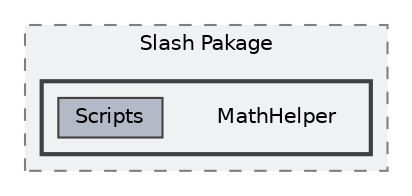 digraph "C:/UserFiles/Unity/MiniGame/Get10/Minigame_Get10/Assets/Slash Pakage/MathHelper"
{
 // LATEX_PDF_SIZE
  bgcolor="transparent";
  edge [fontname=Helvetica,fontsize=10,labelfontname=Helvetica,labelfontsize=10];
  node [fontname=Helvetica,fontsize=10,shape=box,height=0.2,width=0.4];
  compound=true
  subgraph clusterdir_8147f9ccebb154020827851f09e0a365 {
    graph [ bgcolor="#f0f1f3", pencolor="grey50", label="Slash Pakage", fontname=Helvetica,fontsize=10 style="filled,dashed", URL="dir_8147f9ccebb154020827851f09e0a365.html",tooltip=""]
  subgraph clusterdir_8542ba8d108a0bd4193ba8ee82d72395 {
    graph [ bgcolor="#f0f1f3", pencolor="grey25", label="", fontname=Helvetica,fontsize=10 style="filled,bold", URL="dir_8542ba8d108a0bd4193ba8ee82d72395.html",tooltip=""]
    dir_8542ba8d108a0bd4193ba8ee82d72395 [shape=plaintext, label="MathHelper"];
  dir_87c9e2c05aaa351766bd8b01ee28055a [label="Scripts", fillcolor="#b3b9c6", color="grey25", style="filled", URL="dir_87c9e2c05aaa351766bd8b01ee28055a.html",tooltip=""];
  }
  }
}
